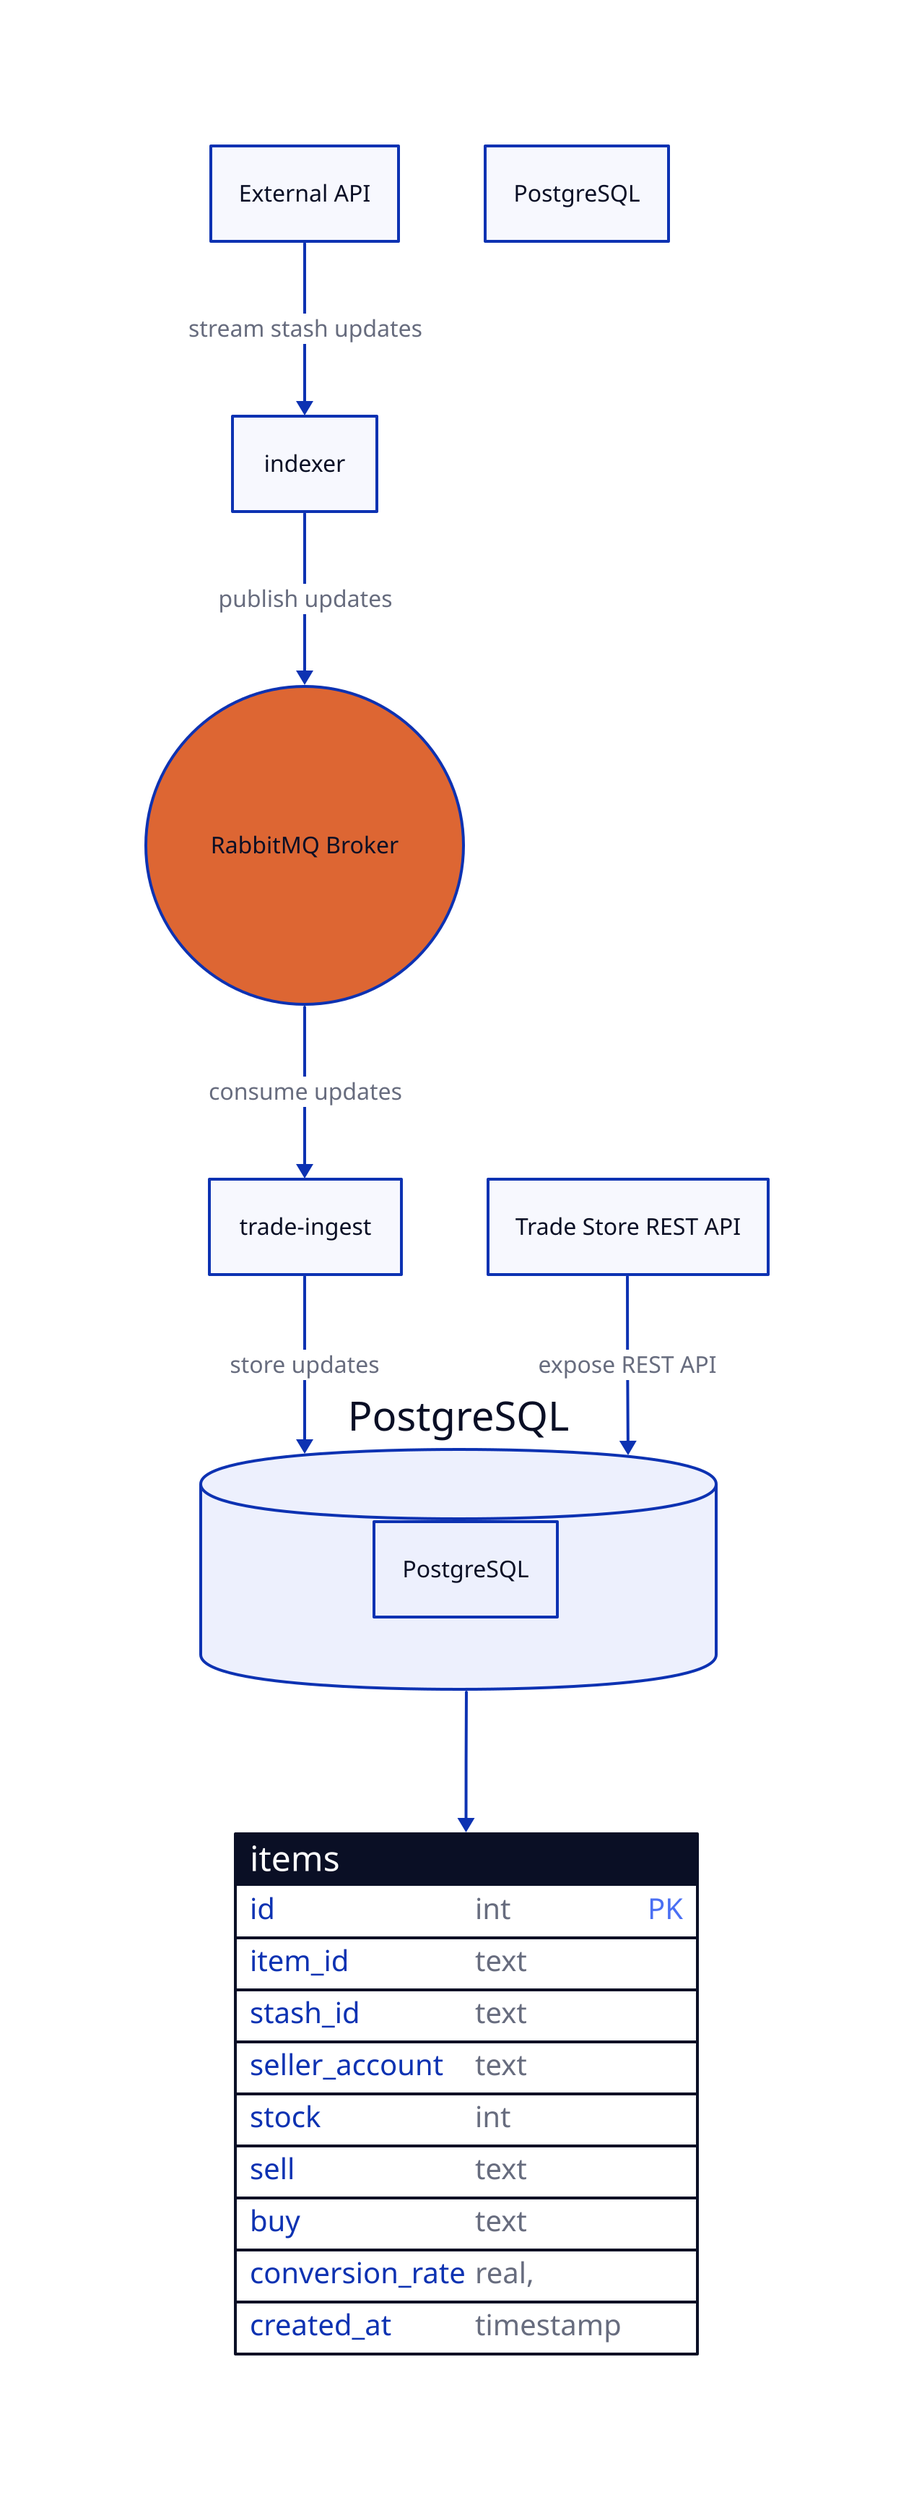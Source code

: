 pstapi: External API
trade-store: {
  shape: cylinder
trade-store: PostgreSQL
}
indexer-store: PostgreSQL
trade-store: PostgreSQL
trade-api: Trade Store REST API
mq: {
  style: {
    fill: "#d63"
  }
  shape: circle
}
mq: RabbitMQ Broker

pstapi -> indexer: stream stash updates
indexer -> mq: publish updates
mq -> trade-ingest: consume updates
trade-ingest -> trade-store: store updates
trade-api -> trade-store: expose REST API

items: {
  shape: sql_table
  id: int {constraint: primary_key}
  item_id: text
  stash_id: text
  seller_account: text
  stock: int
  sell: text
  buy: text
  conversion_rate: real,
  created_at: timestamp
}
trade-store -> items
